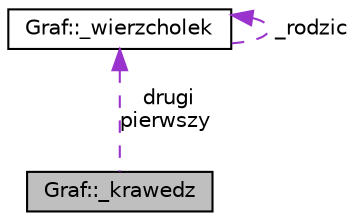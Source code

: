 digraph G
{
  edge [fontname="Helvetica",fontsize="10",labelfontname="Helvetica",labelfontsize="10"];
  node [fontname="Helvetica",fontsize="10",shape=record];
  Node1 [label="Graf::_krawedz",height=0.2,width=0.4,color="black", fillcolor="grey75", style="filled" fontcolor="black"];
  Node2 -> Node1 [dir="back",color="darkorchid3",fontsize="10",style="dashed",label=" drugi\npierwszy" ,fontname="Helvetica"];
  Node2 [label="Graf::_wierzcholek",height=0.2,width=0.4,color="black", fillcolor="white", style="filled",URL="$struct_graf_1_1__wierzcholek.html",tooltip="Struktura realizująca wierzchołki grafu."];
  Node2 -> Node2 [dir="back",color="darkorchid3",fontsize="10",style="dashed",label=" _rodzic" ,fontname="Helvetica"];
}
